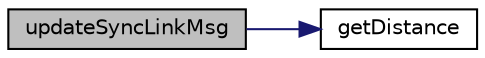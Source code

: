 digraph "updateSyncLinkMsg"
{
 // LATEX_PDF_SIZE
  edge [fontname="Helvetica",fontsize="10",labelfontname="Helvetica",labelfontsize="10"];
  node [fontname="Helvetica",fontsize="10",shape=record];
  rankdir="LR";
  Node1 [label="updateSyncLinkMsg",height=0.2,width=0.4,color="black", fillcolor="grey75", style="filled", fontcolor="black",tooltip=" "];
  Node1 -> Node2 [color="midnightblue",fontsize="10",style="solid",fontname="Helvetica"];
  Node2 [label="getDistance",height=0.2,width=0.4,color="black", fillcolor="white", style="filled",URL="$att_rep_8c.html#a26316df193dee746270c0f94c9a40bd7",tooltip=" "];
}
